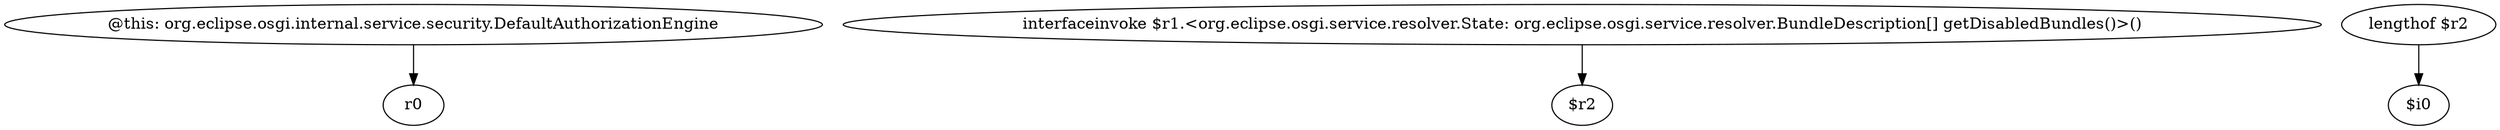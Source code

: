 digraph g {
0[label="@this: org.eclipse.osgi.internal.service.security.DefaultAuthorizationEngine"]
1[label="r0"]
0->1[label=""]
2[label="interfaceinvoke $r1.<org.eclipse.osgi.service.resolver.State: org.eclipse.osgi.service.resolver.BundleDescription[] getDisabledBundles()>()"]
3[label="$r2"]
2->3[label=""]
4[label="lengthof $r2"]
5[label="$i0"]
4->5[label=""]
}